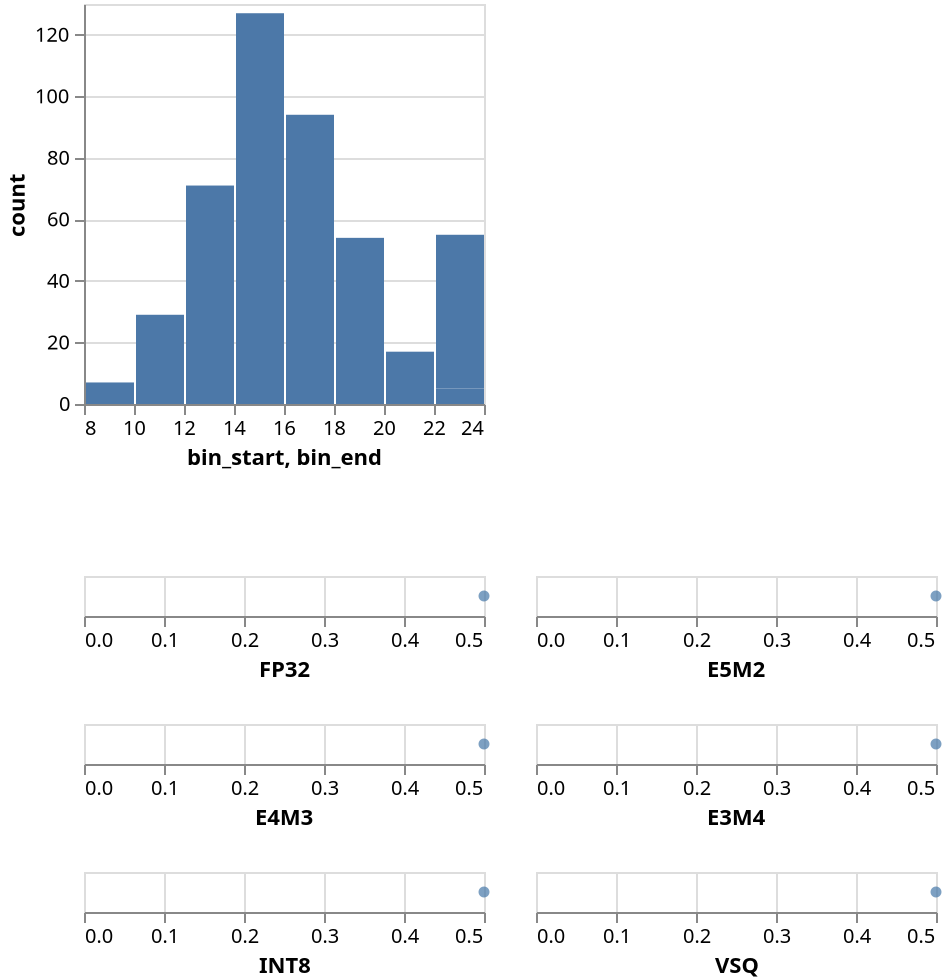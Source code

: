 {
  "$schema": "https://vega.github.io/schema/vega/v5.json",
  "background": "white",
  "layout": { "padding": 50, "columns": 1 },
    "marks": [
    {
      "type": "group",
      "name": "hist_group",
      "style": "cell",
      "data": [
        {
          "name": "source_0",
          "values": [
            {"bin_start": 8, "bin_end": 10, "count": 7},
            {"bin_start": 10, "bin_end": 12, "count": 29},
            {"bin_start": 12, "bin_end": 14, "count": 71},
            {"bin_start": 14, "bin_end": 16, "count": 127},
            {"bin_start": 16, "bin_end": 18, "count": 94},
            {"bin_start": 18, "bin_end": 20, "count": 54},
            {"bin_start": 20, "bin_end": 22, "count": 17},
            {"bin_start": 22, "bin_end": 24, "count": 5},
            {"bin_start": 22, "bin_end": 24, "count": 50}
          ]
        },
        {
          "name": "data_0",
          "source": "source_0",
          "transform": [
            {
              "type": "stack",
              "groupby": ["bin_start", "bin_start"],
              "field": "count",
              "sort": {"field": [], "order": []},
              "as": ["count_start", "count_end"],
              "offset": "zero"
            },
            {
              "type": "filter",
              "expr": "isValid(datum[\"bin_start\"]) && isFinite(+datum[\"bin_start\"]) && isValid(datum[\"count\"]) && isFinite(+datum[\"count\"])"
            }
          ]
        }
      ],
      "signals": [
        {"name": "hist_height", "value": 200},
        {"name": "hist_width", "value": 200}
      ],
      "marks": [
        {
          "type": "group",
          "name": "child__FP32_group",
          "style": "cell",
          "encode": {
            "update": {
              "width": {"signal": "hist_width"},
              "height": {"signal": "hist_height"}
            }
          },
          "signals": [{"name": "height", "update": "hist_height"}],
          "marks": [
            {
              "name": "hist_marks",
              "type": "rect",
              "style": ["bar"],
              "from": {"data": "data_0"},
              "encode": {
                "update": {
                  "fill": {"value": "#4c78a8"},
                  "ariaRoleDescription": {"value": "bar"},
                  "x2": {"scale": "x", "field": "bin_start", "offset": 1},
                  "x": {"scale": "x", "field": "bin_end"},
                  "y": {"scale": "y", "field": "count_end"},
                  "y2": {"scale": "y", "field": "count_start"}
                }
              }
            }
          ],
          "axes": [
            {
              "scale": "y",
              "orient": "left",
              "gridScale": "x",
              "grid": true,
              "tickCount": {"signal": "ceil(hist_height/40)"},
              "domain": false,
              "labels": false,
              "aria": false,
              "maxExtent": 0,
              "minExtent": 0,
              "ticks": false,
              "zindex": 0
            },
            {
              "scale": "x",
              "orient": "bottom",
              "grid": false,
              "title": "bin_start, bin_end",
              "labelFlush": true,
              "labelOverlap": true,
              "tickCount": {"signal": "ceil(hist_width/40)"},
              "zindex": 0
            },
            {
              "scale": "y",
              "orient": "left",
              "grid": false,
              "title": "count",
              "labelOverlap": true,
              "tickCount": {"signal": "ceil(hist_height/40)"},
              "zindex": 0
            }
          ]
        }
      ],
      "scales": [
        {
          "name": "x",
          "type": "linear",
          "domain": {"data": "data_0", "fields": ["bin_start", "bin_end"]},
          "range": [0, {"signal": "hist_width"}],
          "bins": {"step": 2},
          "zero": false
        },
        {
          "name": "y",
          "type": "linear",
          "domain": {"data": "data_0", "fields": ["count_start", "count_end"]},
          "range": [{"signal": "hist_height"}, 0],
          "nice": true,
          "zero": true
        }
      ]
    },        
    {
      "type": "group",
      "name": "scale_group",
      "style": "cell",
      "signals": [
        { "name": "childWidth", "value": 200 },
        { "name": "childHeight", "value": 20 },
        { "name": "point_color", "value": "#4778a8" }
      ],
      "marks": [
        {
          "type": "group",
          "name": "child__FP32_group",
          "style": "cell",
          "encode": {
            "update": {
              "width": { "signal": "childWidth" },
              "height": { "signal": "childHeight" }
            }
          },
          "signals": [ { "name": "height", "update": "childHeight" } ],
          "marks": [
            {
              "type": "symbol",
              "name": "child__FP32_marks",
              "style": "point",
              "from": { "data": "data_FP32" },
              "encode": {
                "update": {
                  "opacity": { "value": 0.7 },
                  "fill": { "signal": "point_color" },
                  "ariaRoleDescription": { "value": "point" },
                  "x": { "scale": "child__FP32_x", "field": "value" },
                  "y": { "signal": "childHeight", "mult": 0.5 },
                  "tooltip": [ { "signal": "{\"value\":datum[\"value\"]}" } ]
                }
              }
            }
          ],
          "axes": [
            {
              "scale": "child__FP32_x",
              "orient": "bottom",
              "grid": true,
              "tickCount": { "signal": "ceil(childWidth/40)" },
              "domain": false,
              "labels": false,
              "aria": false,
              "maxExtent": 0,
              "minExtent": 0,
              "ticks": false,
              "zindex": 0
            },
            {
              "scale": "child__FP32_x",
              "orient": "bottom",
              "grid": false,
              "tickCount": { "signal": "ceil(childWidth/40)" },
              "zindex": 0,
              "labelFlush": true,
              "labelOverlap": true,
              "title": "FP32"
            }
          ]
        },
        {
          "type": "group",
          "name": "child__E5M2_group",
          "style": "cell",
          "encode": {
            "update": {
              "width": { "signal": "childWidth" },
              "height": { "signal": "childHeight" }
            }
          },
          "signals": [ { "name": "height", "update": "childHeight" } ],
          "marks": [
            {
              "type": "symbol",
              "name": "child__E5M2_marks",
              "style": "point",
              "from": { "data": "data_E5M2" },
              "encode": {
                "update": {
                  "opacity": { "value": 0.7 },
                  "fill": { "signal": "point_color" },
                  "ariaRoleDescription": { "value": "point" },
                  "x": { "scale": "child__E5M2_x", "field": "value" },
                  "y": { "signal": "childHeight", "mult": 0.5 },
                  "tooltip": [ { "signal": "{\"value\":datum[\"value\"]}" } ]
                }
              }
            }
          ],
          "axes": [
            {
              "scale": "child__E5M2_x",
              "orient": "bottom",
              "grid": true,
              "tickCount": { "signal": "ceil(childWidth/40)" },
              "domain": false,
              "labels": false,
              "aria": false,
              "maxExtent": 0,
              "minExtent": 0,
              "ticks": false,
              "zindex": 0
            },
            {
              "scale": "child__E5M2_x",
              "orient": "bottom",
              "grid": false,
              "tickCount": { "signal": "ceil(childWidth/40)" },
              "zindex": 0,
              "labelFlush": true,
              "labelOverlap": true,
              "title": "E5M2"
            }
          ]
        },
        {
          "type": "group",
          "name": "child__E4M3_group",
          "style": "cell",
          "encode": {
            "update": {
              "width": { "signal": "childWidth" },
              "height": { "signal": "childHeight" }
            }
          },
          "signals": [ { "name": "height", "update": "childHeight" } ],
          "marks": [
            {
              "type": "symbol",
              "name": "child__E4M3_marks",
              "style": "point",
              "from": { "data": "data_E4M3" },
              "encode": {
                "update": {
                  "opacity": { "value": 0.7 },
                  "fill": { "signal": "point_color" },
                  "ariaRoleDescription": { "value": "point" },
                  "x": { "scale": "child__E4M3_x", "field": "value" },
                  "y": { "signal": "childHeight", "mult": 0.5 },
                  "tooltip": [ { "signal": "{\"value\":datum[\"value\"]}" } ]
                }
              }
            }
          ],
          "axes": [
            {
              "scale": "child__E4M3_x",
              "orient": "bottom",
              "grid": true,
              "tickCount": { "signal": "ceil(childWidth/40)" },
              "domain": false,
              "labels": false,
              "aria": false,
              "maxExtent": 0,
              "minExtent": 0,
              "ticks": false,
              "zindex": 0
            },
            {
              "scale": "child__E4M3_x",
              "orient": "bottom",
              "grid": false,
              "tickCount": { "signal": "ceil(childWidth/40)" },
              "zindex": 0,
              "labelFlush": true,
              "labelOverlap": true,
              "title": "E4M3"
            }
          ]
        },
        {
          "type": "group",
          "name": "child__E3M4_group",
          "style": "cell",
          "encode": {
            "update": {
              "width": { "signal": "childWidth" },
              "height": { "signal": "childHeight" }
            }
          },
          "signals": [ { "name": "height", "update": "childHeight" } ],
          "marks": [
            {
              "type": "symbol",
              "name": "child__E3M4_marks",
              "style": "point",
              "from": { "data": "data_E3M4" },
              "encode": {
                "update": {
                  "opacity": { "value": 0.7 },
                  "fill": { "signal": "point_color" },
                  "ariaRoleDescription": { "value": "point" },
                  "x": { "scale": "child__E3M4_x", "field": "value" },
                  "y": { "signal": "childHeight", "mult": 0.5 },
                  "tooltip": [ { "signal": "{\"value\":datum[\"value\"]}" } ]
                }
              }
            }
          ],
          "axes": [
            {
              "scale": "child__E3M4_x",
              "orient": "bottom",
              "grid": true,
              "tickCount": { "signal": "ceil(childWidth/40)" },
              "domain": false,
              "labels": false,
              "aria": false,
              "maxExtent": 0,
              "minExtent": 0,
              "ticks": false,
              "zindex": 0
            },
            {
              "scale": "child__E3M4_x",
              "orient": "bottom",
              "grid": false,
              "tickCount": { "signal": "ceil(childWidth/40)" },
              "zindex": 0,
              "labelFlush": true,
              "labelOverlap": true,
              "title": "E3M4"
            }
          ]
        },
        {
          "type": "group",
          "name": "child__INT8_group",
          "style": "cell",
          "encode": {
            "update": {
              "width": { "signal": "childWidth" },
              "height": { "signal": "childHeight" }
            }
          },
          "signals": [ { "name": "height", "update": "childHeight" } ],
          "marks": [
            {
              "type": "symbol",
              "name": "child__INT8_marks",
              "style": "point",
              "from": { "data": "data_INT8" },
              "encode": {
                "update": {
                  "opacity": { "value": 0.7 },
                  "fill": { "signal": "point_color" },
                  "ariaRoleDescription": { "value": "point" },
                  "x": { "scale": "child__INT8_x", "field": "value" },
                  "y": { "signal": "childHeight", "mult": 0.5 },
                  "tooltip": [ { "signal": "{\"value\":datum[\"value\"]}" } ]
                }
              }
            }
          ],
          "axes": [
            {
              "scale": "child__INT8_x",
              "orient": "bottom",
              "grid": true,
              "tickCount": { "signal": "ceil(childWidth/40)" },
              "domain": false,
              "labels": false,
              "aria": false,
              "maxExtent": 0,
              "minExtent": 0,
              "ticks": false,
              "zindex": 0
            },
            {
              "scale": "child__INT8_x",
              "orient": "bottom",
              "grid": false,
              "tickCount": { "signal": "ceil(childWidth/40)" },
              "zindex": 0,
              "labelFlush": true,
              "labelOverlap": true,
              "title": "INT8"
            }
          ]
        },
        {
          "type": "group",
          "name": "child__VSQ_group",
          "style": "cell",
          "encode": {
            "update": {
              "width": { "signal": "childWidth" },
              "height": { "signal": "childHeight" }
            }
          },
          "signals": [ { "name": "height", "update": "childHeight" } ],
          "marks": [
            {
              "type": "symbol",
              "name": "child__VSQ_marks",
              "style": "point",
              "from": { "data": "data_VSQ" },
              "encode": {
                "update": {
                  "opacity": { "value": 0.7 },
                  "fill": { "signal": "point_color" },
                  "ariaRoleDescription": { "value": "point" },
                  "x": { "scale": "child__VSQ_x", "field": "value" },
                  "y": { "signal": "childHeight", "mult": 0.5 },
                  "tooltip": [ { "signal": "{\"value\":datum[\"value\"]}" } ]
                }
              }
            }
          ],
          "axes": [
            {
              "scale": "child__VSQ_x",
              "orient": "bottom",
              "grid": true,
              "tickCount": { "signal": "ceil(childWidth/40)" },
              "domain": false,
              "labels": false,
              "aria": false,
              "maxExtent": 0,
              "minExtent": 0,
              "ticks": false,
              "zindex": 0
            },
            {
              "scale": "child__VSQ_x",
              "orient": "bottom",
              "grid": false,
              "tickCount": { "signal": "ceil(childWidth/40)" },
              "zindex": 0,
              "labelFlush": true,
              "labelOverlap": true,
              "title": "VSQ"
            }
          ]
        }
      ],
      "layout": {
        "padding": 20,
        "columns": 2,
        "bounds": "full",
        "align": "all"
      },
      "data": [
        {
          "name": "data_FP32",
          "values": [ { "value": 0.5, "type_": "FP32" } ]
        },
        {
          "name": "data_E5M2",
          "values": [ { "value": 0.5, "type_": "E5M2" } ]
        },
        {
          "name": "data_E4M3",
          "values": [ { "value": 0.5, "type_": "E4M3" } ]
        },
        {
          "name": "data_E3M4",
          "values": [ { "value": 0.5, "type_": "E3M4" } ]
        },
        {
          "name": "data_INT8",
          "values": [ { "value": 0.5, "type_": "INT8" } ]
        },
        {
          "name": "data_VSQ",
          "values": [ { "value": 0.5, "type_": "VSQ" } ]
        }
      ],
      "scales": [
        {
          "name": "child__FP32_x",
          "type": "linear",
          "domain": { "data": "data_FP32", "field": "value" },
          "range": [ 0, { "signal": "childWidth" } ],
          "nice": true,
          "zero": true
        },
        {
          "name": "child__E5M2_x",
          "type": "linear",
          "domain": { "data": "data_E5M2", "field": "value" },
          "range": [ 0, { "signal": "childWidth" } ],
          "nice": true,
          "zero": true
        },
        {
          "name": "child__E4M3_x",
          "type": "linear",
          "domain": { "data": "data_E4M3", "field": "value" },
          "range": [ 0, { "signal": "childWidth" } ],
          "nice": true,
          "zero": true
        },
        {
          "name": "child__E3M4_x",
          "type": "linear",
          "domain": { "data": "data_E3M4", "field": "value" },
          "range": [ 0, { "signal": "childWidth" } ],
          "nice": true,
          "zero": true
        },
        {
          "name": "child__INT8_x",
          "type": "linear",
          "domain": { "data": "data_INT8", "field": "value" },
          "range": [ 0, { "signal": "childWidth" } ],
          "nice": true,
          "zero": true
        },
        {
          "name": "child__VSQ_x",
          "type": "linear",
          "domain": { "data": "data_VSQ", "field": "value" },
          "range": [ 0, { "signal": "childWidth" } ],
          "nice": true,
          "zero": true
        }
      ]
    }
  ]
}
